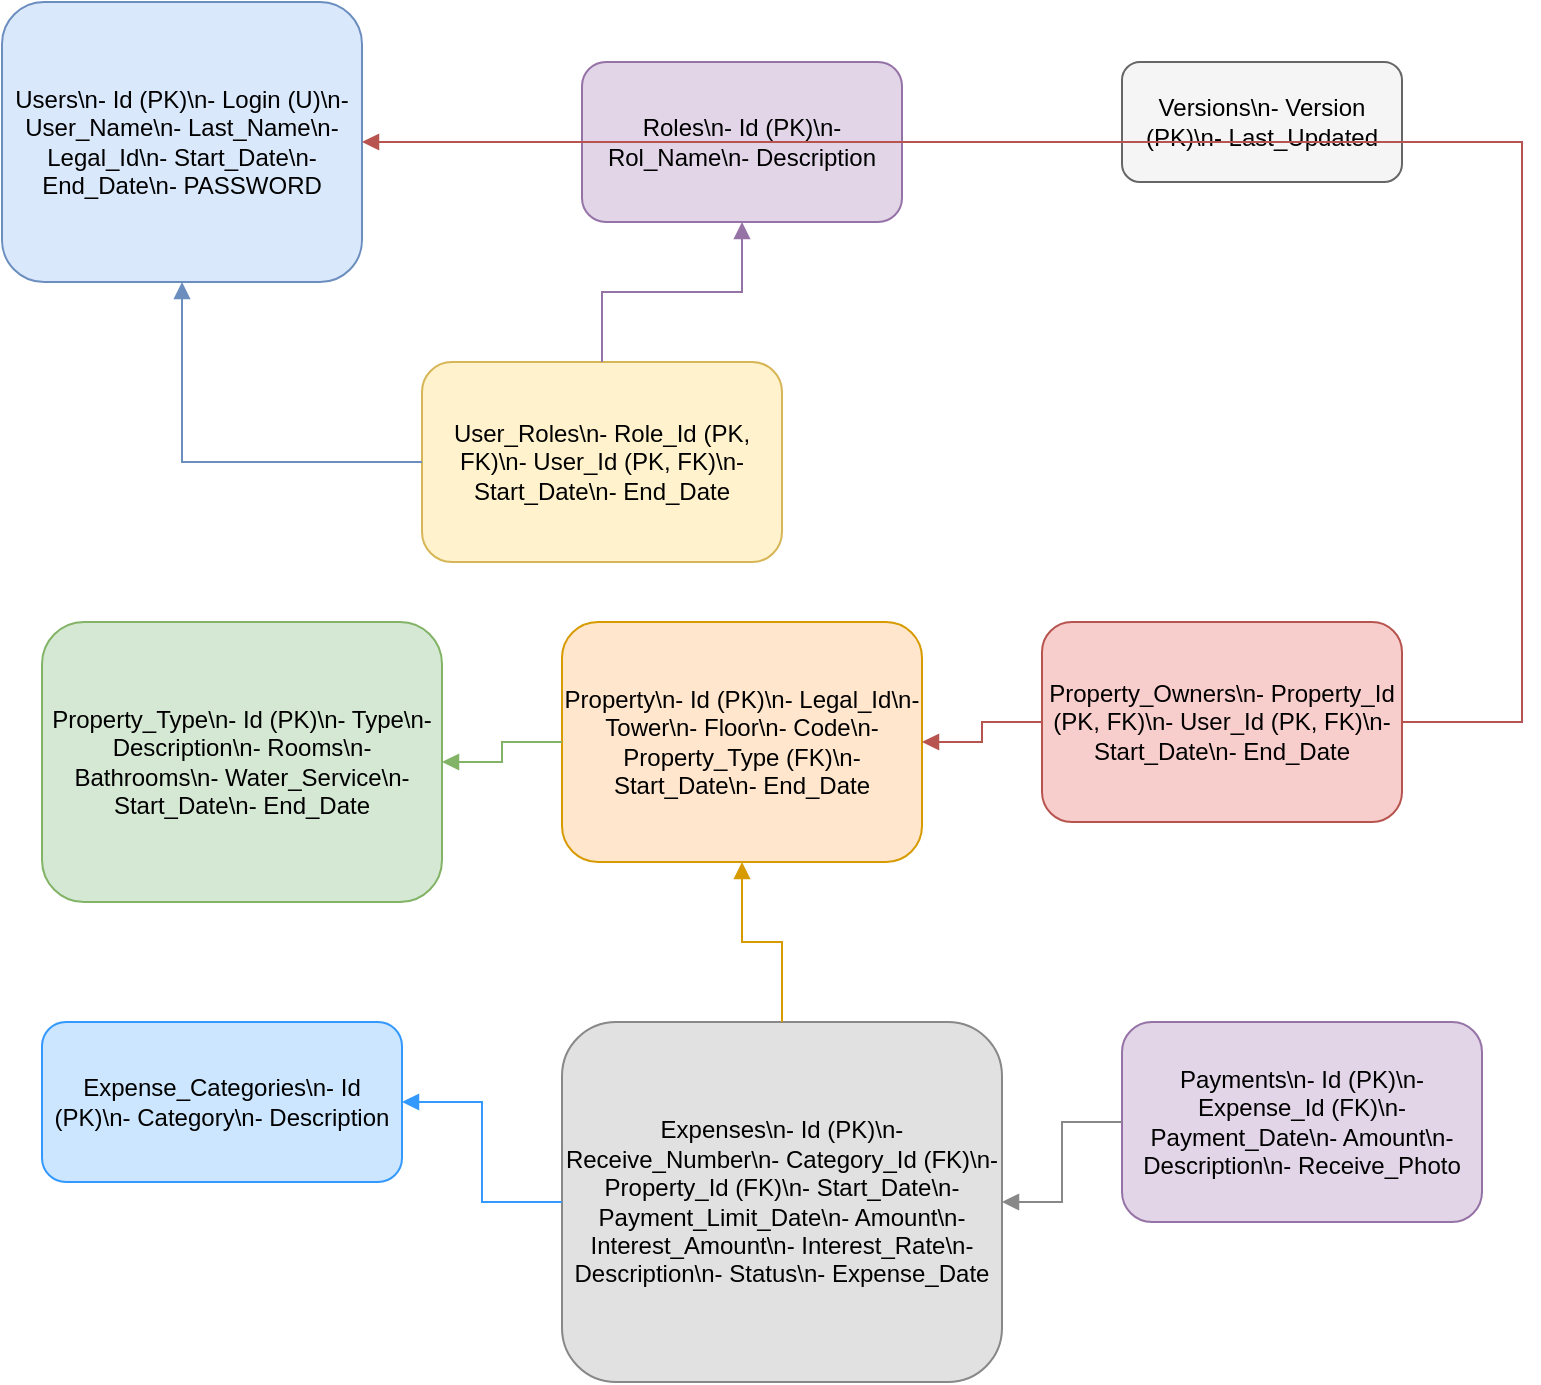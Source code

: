 <mxfile>
    <diagram id="CondominioERD" name="Condominio ERD">
        <mxGraphModel dx="913" dy="827" grid="1" gridSize="10" guides="1" tooltips="1" connect="1" arrows="1" fold="1" page="1" pageScale="1" pageWidth="850" pageHeight="1100" math="0" shadow="0">
            <root>
                <mxCell id="0"/>
                <mxCell id="1" parent="0"/>
                <mxCell id="Users" value="Users\n- Id (PK)\n- Login (U)\n- User_Name\n- Last_Name\n- Legal_Id\n- Start_Date\n- End_Date\n- PASSWORD" style="rounded=1;whiteSpace=wrap;html=1;fillColor=#dae8fc;strokeColor=#6c8ebf;" parent="1" vertex="1">
                    <mxGeometry x="20" y="10" width="180" height="140" as="geometry"/>
                </mxCell>
                <mxCell id="Roles" value="Roles\n- Id (PK)\n- Rol_Name\n- Description" style="rounded=1;whiteSpace=wrap;html=1;fillColor=#e1d5e7;strokeColor=#9673a6;" parent="1" vertex="1">
                    <mxGeometry x="310" y="40" width="160" height="80" as="geometry"/>
                </mxCell>
                <mxCell id="User_Roles" value="User_Roles\n- Role_Id (PK, FK)\n- User_Id (PK, FK)\n- Start_Date\n- End_Date" style="rounded=1;whiteSpace=wrap;html=1;fillColor=#fff2cc;strokeColor=#d6b656;" parent="1" vertex="1">
                    <mxGeometry x="230" y="190" width="180" height="100" as="geometry"/>
                </mxCell>
                <mxCell id="Property_Type" value="Property_Type\n- Id (PK)\n- Type\n- Description\n- Rooms\n- Bathrooms\n- Water_Service\n- Start_Date\n- End_Date" style="rounded=1;whiteSpace=wrap;html=1;fillColor=#d5e8d4;strokeColor=#82b366;" parent="1" vertex="1">
                    <mxGeometry x="40" y="320" width="200" height="140" as="geometry"/>
                </mxCell>
                <mxCell id="Property" value="Property\n- Id (PK)\n- Legal_Id\n- Tower\n- Floor\n- Code\n- Property_Type (FK)\n- Start_Date\n- End_Date" style="rounded=1;whiteSpace=wrap;html=1;fillColor=#ffe6cc;strokeColor=#d79b00;" parent="1" vertex="1">
                    <mxGeometry x="300" y="320" width="180" height="120" as="geometry"/>
                </mxCell>
                <mxCell id="Property_Owners" value="Property_Owners\n- Property_Id (PK, FK)\n- User_Id (PK, FK)\n- Start_Date\n- End_Date" style="rounded=1;whiteSpace=wrap;html=1;fillColor=#f8cecc;strokeColor=#b85450;" parent="1" vertex="1">
                    <mxGeometry x="540" y="320" width="180" height="100" as="geometry"/>
                </mxCell>
                <mxCell id="Expense_Categories" value="Expense_Categories\n- Id (PK)\n- Category\n- Description" style="rounded=1;whiteSpace=wrap;html=1;fillColor=#cce6ff;strokeColor=#3399ff;" parent="1" vertex="1">
                    <mxGeometry x="40" y="520" width="180" height="80" as="geometry"/>
                </mxCell>
                <mxCell id="Expenses" value="Expenses\n- Id (PK)\n- Receive_Number\n- Category_Id (FK)\n- Property_Id (FK)\n- Start_Date\n- Payment_Limit_Date\n- Amount\n- Interest_Amount\n- Interest_Rate\n- Description\n- Status\n- Expense_Date" style="rounded=1;whiteSpace=wrap;html=1;fillColor=#e1e1e1;strokeColor=#888888;" parent="1" vertex="1">
                    <mxGeometry x="300" y="520" width="220" height="180" as="geometry"/>
                </mxCell>
                <mxCell id="Payments" value="Payments\n- Id (PK)\n- Expense_Id (FK)\n- Payment_Date\n- Amount\n- Description\n- Receive_Photo" style="rounded=1;whiteSpace=wrap;html=1;fillColor=#e1d5e7;strokeColor=#9673a6;" parent="1" vertex="1">
                    <mxGeometry x="580" y="520" width="180" height="100" as="geometry"/>
                </mxCell>
                <mxCell id="Versions" value="Versions\n- Version (PK)\n- Last_Updated" style="rounded=1;whiteSpace=wrap;html=1;fillColor=#f5f5f5;strokeColor=#666666;" parent="1" vertex="1">
                    <mxGeometry x="580" y="40" width="140" height="60" as="geometry"/>
                </mxCell>
                <mxCell id="rel1" style="edgeStyle=orthogonalEdgeStyle;rounded=0;orthogonalLoop=1;jettySize=auto;html=1;endArrow=block;endFill=1;strokeColor=#6c8ebf;" parent="1" source="User_Roles" target="Users" edge="1">
                    <mxGeometry relative="1" as="geometry"/>
                </mxCell>
                <mxCell id="rel2" style="edgeStyle=orthogonalEdgeStyle;rounded=0;orthogonalLoop=1;jettySize=auto;html=1;endArrow=block;endFill=1;strokeColor=#9673a6;" parent="1" source="User_Roles" target="Roles" edge="1">
                    <mxGeometry relative="1" as="geometry"/>
                </mxCell>
                <mxCell id="rel3" style="edgeStyle=orthogonalEdgeStyle;rounded=0;orthogonalLoop=1;jettySize=auto;html=1;endArrow=block;endFill=1;strokeColor=#82b366;" parent="1" source="Property" target="Property_Type" edge="1">
                    <mxGeometry relative="1" as="geometry"/>
                </mxCell>
                <mxCell id="rel4" style="edgeStyle=orthogonalEdgeStyle;rounded=0;orthogonalLoop=1;jettySize=auto;html=1;endArrow=block;endFill=1;strokeColor=#b85450;" parent="1" source="Property_Owners" target="Property" edge="1">
                    <mxGeometry relative="1" as="geometry"/>
                </mxCell>
                <mxCell id="rel5" style="edgeStyle=orthogonalEdgeStyle;rounded=0;orthogonalLoop=1;jettySize=auto;html=1;endArrow=block;endFill=1;strokeColor=#b85450;" parent="1" source="Property_Owners" target="Users" edge="1">
                    <mxGeometry relative="1" as="geometry">
                        <Array as="points">
                            <mxPoint x="780" y="370"/>
                            <mxPoint x="780" y="80"/>
                        </Array>
                    </mxGeometry>
                </mxCell>
                <mxCell id="rel6" style="edgeStyle=orthogonalEdgeStyle;rounded=0;orthogonalLoop=1;jettySize=auto;html=1;endArrow=block;endFill=1;strokeColor=#3399ff;" parent="1" source="Expenses" target="Expense_Categories" edge="1">
                    <mxGeometry relative="1" as="geometry"/>
                </mxCell>
                <mxCell id="rel7" style="edgeStyle=orthogonalEdgeStyle;rounded=0;orthogonalLoop=1;jettySize=auto;html=1;endArrow=block;endFill=1;strokeColor=#d79b00;" parent="1" source="Expenses" target="Property" edge="1">
                    <mxGeometry relative="1" as="geometry"/>
                </mxCell>
                <mxCell id="rel8" style="edgeStyle=orthogonalEdgeStyle;rounded=0;orthogonalLoop=1;jettySize=auto;html=1;endArrow=block;endFill=1;strokeColor=#888888;" parent="1" source="Payments" target="Expenses" edge="1">
                    <mxGeometry relative="1" as="geometry"/>
                </mxCell>
            </root>
        </mxGraphModel>
    </diagram>
    <diagram id="B9KikgRdh5SkJWu5U0V2" name="Page-2">
        <mxGraphModel dx="913" dy="827" grid="1" gridSize="10" guides="1" tooltips="1" connect="1" arrows="1" fold="1" page="1" pageScale="1" pageWidth="850" pageHeight="1100" math="0" shadow="0">
            <root>
                <mxCell id="0"/>
                <mxCell id="1" parent="0"/>
                <mxCell id="SHr9ytHlv4E1FwLykd8u-1" value="Users" style="shape=table;startSize=30;container=1;collapsible=1;childLayout=tableLayout;fixedRows=1;rowLines=0;fontStyle=1;align=center;resizeLast=1;html=1;" vertex="1" parent="1">
                    <mxGeometry x="100" y="960" width="180" height="150" as="geometry"/>
                </mxCell>
                <mxCell id="SHr9ytHlv4E1FwLykd8u-2" value="" style="shape=tableRow;horizontal=0;startSize=0;swimlaneHead=0;swimlaneBody=0;fillColor=none;collapsible=0;dropTarget=0;points=[[0,0.5],[1,0.5]];portConstraint=eastwest;top=0;left=0;right=0;bottom=1;" vertex="1" parent="SHr9ytHlv4E1FwLykd8u-1">
                    <mxGeometry y="30" width="180" height="30" as="geometry"/>
                </mxCell>
                <mxCell id="SHr9ytHlv4E1FwLykd8u-3" value="PK" style="shape=partialRectangle;connectable=0;fillColor=none;top=0;left=0;bottom=0;right=0;fontStyle=1;overflow=hidden;whiteSpace=wrap;html=1;" vertex="1" parent="SHr9ytHlv4E1FwLykd8u-2">
                    <mxGeometry width="30" height="30" as="geometry">
                        <mxRectangle width="30" height="30" as="alternateBounds"/>
                    </mxGeometry>
                </mxCell>
                <mxCell id="SHr9ytHlv4E1FwLykd8u-4" value="Id" style="shape=partialRectangle;connectable=0;fillColor=none;top=0;left=0;bottom=0;right=0;align=left;spacingLeft=6;fontStyle=5;overflow=hidden;whiteSpace=wrap;html=1;" vertex="1" parent="SHr9ytHlv4E1FwLykd8u-2">
                    <mxGeometry x="30" width="150" height="30" as="geometry">
                        <mxRectangle width="150" height="30" as="alternateBounds"/>
                    </mxGeometry>
                </mxCell>
                <mxCell id="SHr9ytHlv4E1FwLykd8u-5" value="" style="shape=tableRow;horizontal=0;startSize=0;swimlaneHead=0;swimlaneBody=0;fillColor=none;collapsible=0;dropTarget=0;points=[[0,0.5],[1,0.5]];portConstraint=eastwest;top=0;left=0;right=0;bottom=0;" vertex="1" parent="SHr9ytHlv4E1FwLykd8u-1">
                    <mxGeometry y="60" width="180" height="30" as="geometry"/>
                </mxCell>
                <mxCell id="SHr9ytHlv4E1FwLykd8u-6" value="" style="shape=partialRectangle;connectable=0;fillColor=none;top=0;left=0;bottom=0;right=0;editable=1;overflow=hidden;whiteSpace=wrap;html=1;" vertex="1" parent="SHr9ytHlv4E1FwLykd8u-5">
                    <mxGeometry width="30" height="30" as="geometry">
                        <mxRectangle width="30" height="30" as="alternateBounds"/>
                    </mxGeometry>
                </mxCell>
                <mxCell id="SHr9ytHlv4E1FwLykd8u-7" value="Login" style="shape=partialRectangle;connectable=0;fillColor=none;top=0;left=0;bottom=0;right=0;align=left;spacingLeft=6;overflow=hidden;whiteSpace=wrap;html=1;" vertex="1" parent="SHr9ytHlv4E1FwLykd8u-5">
                    <mxGeometry x="30" width="150" height="30" as="geometry">
                        <mxRectangle width="150" height="30" as="alternateBounds"/>
                    </mxGeometry>
                </mxCell>
                <mxCell id="SHr9ytHlv4E1FwLykd8u-8" value="" style="shape=tableRow;horizontal=0;startSize=0;swimlaneHead=0;swimlaneBody=0;fillColor=none;collapsible=0;dropTarget=0;points=[[0,0.5],[1,0.5]];portConstraint=eastwest;top=0;left=0;right=0;bottom=0;" vertex="1" parent="SHr9ytHlv4E1FwLykd8u-1">
                    <mxGeometry y="90" width="180" height="30" as="geometry"/>
                </mxCell>
                <mxCell id="SHr9ytHlv4E1FwLykd8u-9" value="" style="shape=partialRectangle;connectable=0;fillColor=none;top=0;left=0;bottom=0;right=0;editable=1;overflow=hidden;whiteSpace=wrap;html=1;" vertex="1" parent="SHr9ytHlv4E1FwLykd8u-8">
                    <mxGeometry width="30" height="30" as="geometry">
                        <mxRectangle width="30" height="30" as="alternateBounds"/>
                    </mxGeometry>
                </mxCell>
                <mxCell id="SHr9ytHlv4E1FwLykd8u-10" value="User_Name" style="shape=partialRectangle;connectable=0;fillColor=none;top=0;left=0;bottom=0;right=0;align=left;spacingLeft=6;overflow=hidden;whiteSpace=wrap;html=1;" vertex="1" parent="SHr9ytHlv4E1FwLykd8u-8">
                    <mxGeometry x="30" width="150" height="30" as="geometry">
                        <mxRectangle width="150" height="30" as="alternateBounds"/>
                    </mxGeometry>
                </mxCell>
                <mxCell id="SHr9ytHlv4E1FwLykd8u-11" value="" style="shape=tableRow;horizontal=0;startSize=0;swimlaneHead=0;swimlaneBody=0;fillColor=none;collapsible=0;dropTarget=0;points=[[0,0.5],[1,0.5]];portConstraint=eastwest;top=0;left=0;right=0;bottom=0;" vertex="1" parent="SHr9ytHlv4E1FwLykd8u-1">
                    <mxGeometry y="120" width="180" height="30" as="geometry"/>
                </mxCell>
                <mxCell id="SHr9ytHlv4E1FwLykd8u-12" value="" style="shape=partialRectangle;connectable=0;fillColor=none;top=0;left=0;bottom=0;right=0;editable=1;overflow=hidden;whiteSpace=wrap;html=1;" vertex="1" parent="SHr9ytHlv4E1FwLykd8u-11">
                    <mxGeometry width="30" height="30" as="geometry">
                        <mxRectangle width="30" height="30" as="alternateBounds"/>
                    </mxGeometry>
                </mxCell>
                <mxCell id="SHr9ytHlv4E1FwLykd8u-13" value="Last_Name" style="shape=partialRectangle;connectable=0;fillColor=none;top=0;left=0;bottom=0;right=0;align=left;spacingLeft=6;overflow=hidden;whiteSpace=wrap;html=1;" vertex="1" parent="SHr9ytHlv4E1FwLykd8u-11">
                    <mxGeometry x="30" width="150" height="30" as="geometry">
                        <mxRectangle width="150" height="30" as="alternateBounds"/>
                    </mxGeometry>
                </mxCell>
            </root>
        </mxGraphModel>
    </diagram>
</mxfile>